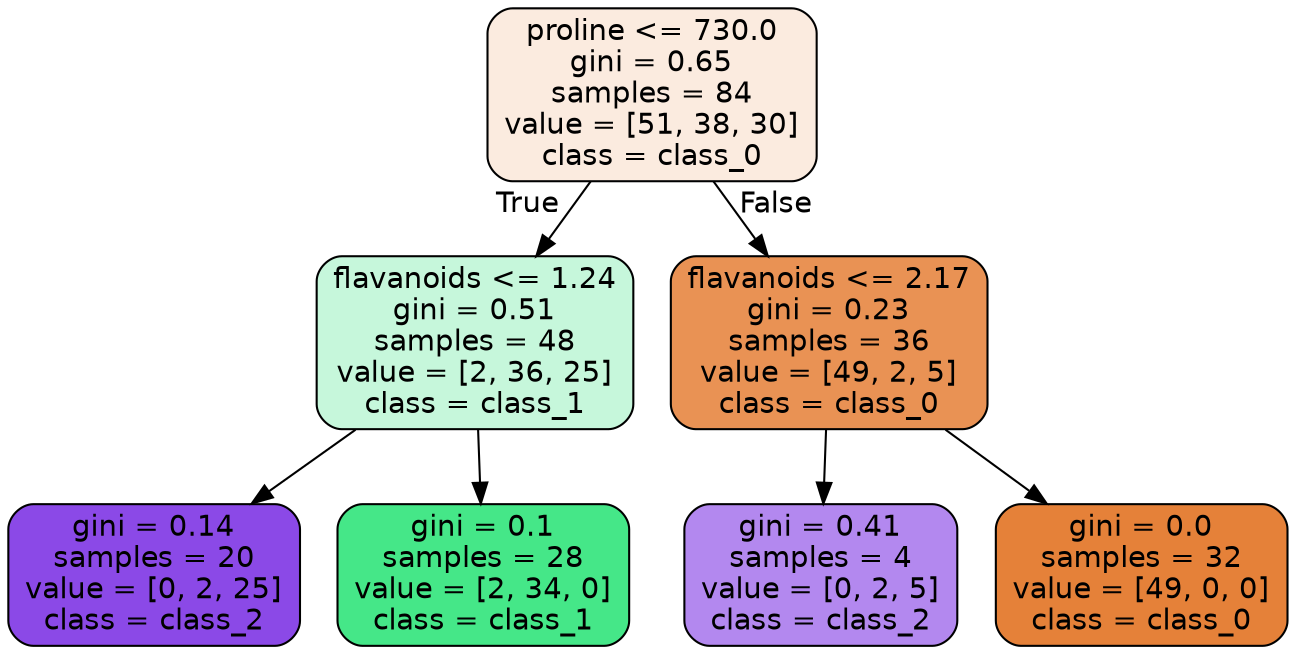 digraph Tree {
node [shape=box, style="filled, rounded", color="black", fontname=helvetica] ;
edge [fontname=helvetica] ;
0 [label="proline <= 730.0\ngini = 0.65\nsamples = 84\nvalue = [51, 38, 30]\nclass = class_0", fillcolor="#fbebdf"] ;
1 [label="flavanoids <= 1.24\ngini = 0.51\nsamples = 48\nvalue = [2, 36, 25]\nclass = class_1", fillcolor="#c6f7db"] ;
0 -> 1 [labeldistance=2.5, labelangle=45, headlabel="True"] ;
2 [label="gini = 0.14\nsamples = 20\nvalue = [0, 2, 25]\nclass = class_2", fillcolor="#8b49e7"] ;
1 -> 2 ;
3 [label="gini = 0.1\nsamples = 28\nvalue = [2, 34, 0]\nclass = class_1", fillcolor="#45e788"] ;
1 -> 3 ;
4 [label="flavanoids <= 2.17\ngini = 0.23\nsamples = 36\nvalue = [49, 2, 5]\nclass = class_0", fillcolor="#e99254"] ;
0 -> 4 [labeldistance=2.5, labelangle=-45, headlabel="False"] ;
5 [label="gini = 0.41\nsamples = 4\nvalue = [0, 2, 5]\nclass = class_2", fillcolor="#b388ef"] ;
4 -> 5 ;
6 [label="gini = 0.0\nsamples = 32\nvalue = [49, 0, 0]\nclass = class_0", fillcolor="#e58139"] ;
4 -> 6 ;
}